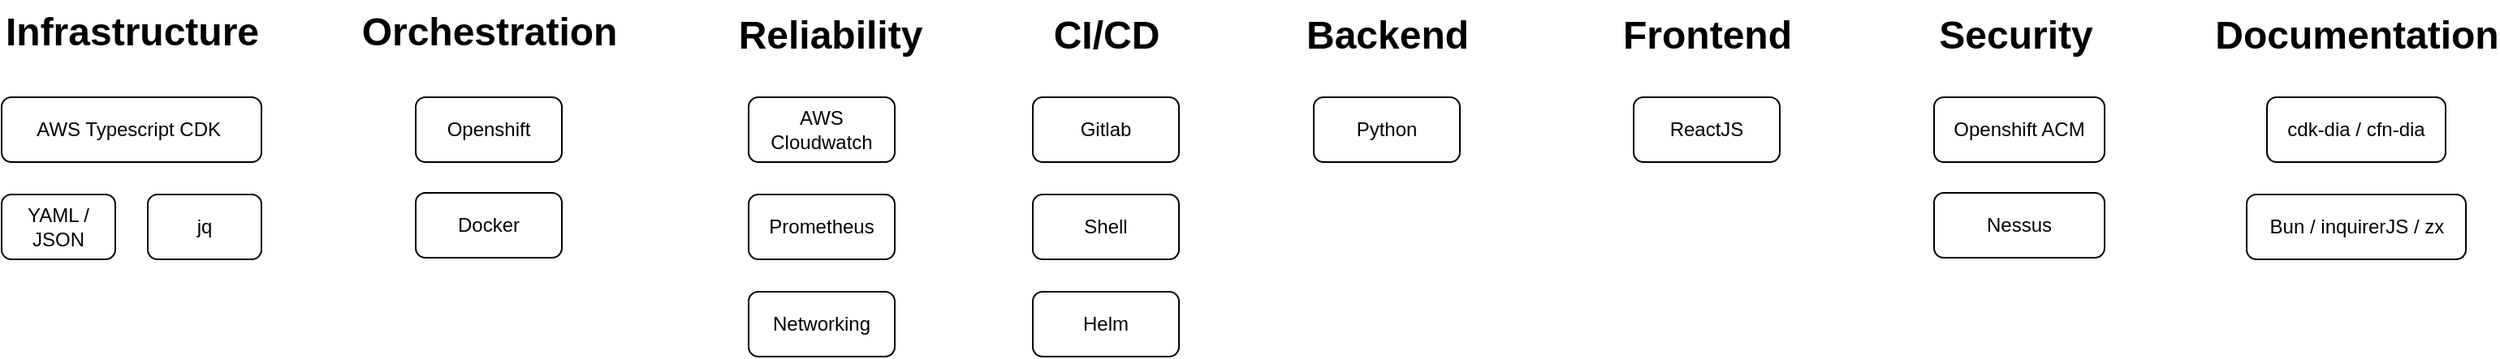 <mxfile>
    <diagram id="VXYwFd_KbL-tHWQ31Wvv" name="Page-1">
        <mxGraphModel dx="1998" dy="864" grid="1" gridSize="10" guides="1" tooltips="1" connect="1" arrows="1" fold="1" page="1" pageScale="1" pageWidth="850" pageHeight="1100" math="0" shadow="0">
            <root>
                <mxCell id="0"/>
                <mxCell id="1" parent="0"/>
                <mxCell id="3" value="AWS Typescript CDK&amp;nbsp;" style="rounded=1;whiteSpace=wrap;html=1;" vertex="1" parent="1">
                    <mxGeometry x="50" y="80" width="160" height="40" as="geometry"/>
                </mxCell>
                <mxCell id="4" value="Gitlab" style="rounded=1;whiteSpace=wrap;html=1;" vertex="1" parent="1">
                    <mxGeometry x="685" y="80" width="90" height="40" as="geometry"/>
                </mxCell>
                <mxCell id="5" value="Infrastructure" style="text;strokeColor=none;fillColor=none;html=1;fontSize=24;fontStyle=1;verticalAlign=middle;align=center;" vertex="1" parent="1">
                    <mxGeometry x="80" y="20" width="100" height="40" as="geometry"/>
                </mxCell>
                <mxCell id="6" value="Backend" style="text;strokeColor=none;fillColor=none;html=1;fontSize=24;fontStyle=1;verticalAlign=middle;align=center;" vertex="1" parent="1">
                    <mxGeometry x="853" y="22" width="100" height="40" as="geometry"/>
                </mxCell>
                <mxCell id="7" value="Reliability" style="text;strokeColor=none;fillColor=none;html=1;fontSize=24;fontStyle=1;verticalAlign=middle;align=center;" vertex="1" parent="1">
                    <mxGeometry x="510" y="22" width="100" height="40" as="geometry"/>
                </mxCell>
                <mxCell id="9" value="Frontend" style="text;strokeColor=none;fillColor=none;html=1;fontSize=24;fontStyle=1;verticalAlign=middle;align=center;" vertex="1" parent="1">
                    <mxGeometry x="1050" y="22" width="100" height="40" as="geometry"/>
                </mxCell>
                <mxCell id="12" value="Security" style="text;strokeColor=none;fillColor=none;html=1;fontSize=24;fontStyle=1;verticalAlign=middle;align=center;" vertex="1" parent="1">
                    <mxGeometry x="1240" y="22" width="100" height="40" as="geometry"/>
                </mxCell>
                <mxCell id="13" value="CI/CD" style="text;strokeColor=none;fillColor=none;html=1;fontSize=24;fontStyle=1;verticalAlign=middle;align=center;" vertex="1" parent="1">
                    <mxGeometry x="680" y="22" width="100" height="40" as="geometry"/>
                </mxCell>
                <mxCell id="14" value="Orchestration" style="text;strokeColor=none;fillColor=none;html=1;fontSize=24;fontStyle=1;verticalAlign=middle;align=center;" vertex="1" parent="1">
                    <mxGeometry x="300" y="20" width="100" height="40" as="geometry"/>
                </mxCell>
                <mxCell id="15" value="Documentation" style="text;strokeColor=none;fillColor=none;html=1;fontSize=24;fontStyle=1;verticalAlign=middle;align=center;" vertex="1" parent="1">
                    <mxGeometry x="1450" y="22" width="100" height="40" as="geometry"/>
                </mxCell>
                <mxCell id="16" value="ReactJS" style="rounded=1;whiteSpace=wrap;html=1;" vertex="1" parent="1">
                    <mxGeometry x="1055" y="80" width="90" height="40" as="geometry"/>
                </mxCell>
                <mxCell id="17" value="Openshift" style="rounded=1;whiteSpace=wrap;html=1;" vertex="1" parent="1">
                    <mxGeometry x="305" y="80" width="90" height="40" as="geometry"/>
                </mxCell>
                <mxCell id="20" value="Python" style="rounded=1;whiteSpace=wrap;html=1;" vertex="1" parent="1">
                    <mxGeometry x="858" y="80" width="90" height="40" as="geometry"/>
                </mxCell>
                <mxCell id="21" value="AWS Cloudwatch" style="rounded=1;whiteSpace=wrap;html=1;" vertex="1" parent="1">
                    <mxGeometry x="510" y="80" width="90" height="40" as="geometry"/>
                </mxCell>
                <mxCell id="22" value="Prometheus" style="rounded=1;whiteSpace=wrap;html=1;" vertex="1" parent="1">
                    <mxGeometry x="510" y="140" width="90" height="40" as="geometry"/>
                </mxCell>
                <mxCell id="23" value="cdk-dia / cfn-dia" style="rounded=1;whiteSpace=wrap;html=1;" vertex="1" parent="1">
                    <mxGeometry x="1445" y="80" width="110" height="40" as="geometry"/>
                </mxCell>
                <mxCell id="26" value="Bun / inquirerJS / zx" style="rounded=1;whiteSpace=wrap;html=1;" vertex="1" parent="1">
                    <mxGeometry x="1432.5" y="140" width="135" height="40" as="geometry"/>
                </mxCell>
                <mxCell id="27" value="Docker" style="rounded=1;whiteSpace=wrap;html=1;" vertex="1" parent="1">
                    <mxGeometry x="305" y="139" width="90" height="40" as="geometry"/>
                </mxCell>
                <mxCell id="28" value="Shell" style="rounded=1;whiteSpace=wrap;html=1;" vertex="1" parent="1">
                    <mxGeometry x="685" y="140" width="90" height="40" as="geometry"/>
                </mxCell>
                <mxCell id="29" value="YAML / JSON" style="rounded=1;whiteSpace=wrap;html=1;" vertex="1" parent="1">
                    <mxGeometry x="50" y="140" width="70" height="40" as="geometry"/>
                </mxCell>
                <mxCell id="30" value="jq" style="rounded=1;whiteSpace=wrap;html=1;" vertex="1" parent="1">
                    <mxGeometry x="140" y="140" width="70" height="40" as="geometry"/>
                </mxCell>
                <mxCell id="32" value="Helm" style="rounded=1;whiteSpace=wrap;html=1;" vertex="1" parent="1">
                    <mxGeometry x="685" y="200" width="90" height="40" as="geometry"/>
                </mxCell>
                <mxCell id="34" value="Networking" style="rounded=1;whiteSpace=wrap;html=1;" vertex="1" parent="1">
                    <mxGeometry x="510" y="200" width="90" height="40" as="geometry"/>
                </mxCell>
                <mxCell id="35" value="Openshift ACM" style="rounded=1;whiteSpace=wrap;html=1;" vertex="1" parent="1">
                    <mxGeometry x="1240" y="80" width="105" height="40" as="geometry"/>
                </mxCell>
                <mxCell id="36" value="Nessus" style="rounded=1;whiteSpace=wrap;html=1;" vertex="1" parent="1">
                    <mxGeometry x="1240" y="139" width="105" height="40" as="geometry"/>
                </mxCell>
            </root>
        </mxGraphModel>
    </diagram>
</mxfile>